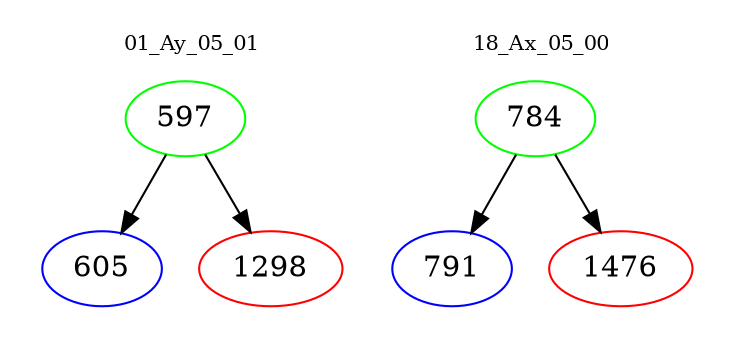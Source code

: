 digraph{
subgraph cluster_0 {
color = white
label = "01_Ay_05_01";
fontsize=10;
T0_597 [label="597", color="green"]
T0_597 -> T0_605 [color="black"]
T0_605 [label="605", color="blue"]
T0_597 -> T0_1298 [color="black"]
T0_1298 [label="1298", color="red"]
}
subgraph cluster_1 {
color = white
label = "18_Ax_05_00";
fontsize=10;
T1_784 [label="784", color="green"]
T1_784 -> T1_791 [color="black"]
T1_791 [label="791", color="blue"]
T1_784 -> T1_1476 [color="black"]
T1_1476 [label="1476", color="red"]
}
}
